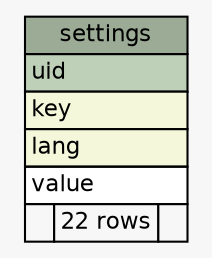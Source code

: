 // dot 2.38.0 on Windows 8 6.2
// SchemaSpy rev 590
digraph "settings" {
  graph [
    rankdir="RL"
    bgcolor="#f7f7f7"
    nodesep="0.18"
    ranksep="0.46"
    fontname="Helvetica"
    fontsize="11"
  ];
  node [
    fontname="Helvetica"
    fontsize="11"
    shape="plaintext"
  ];
  edge [
    arrowsize="0.8"
  ];
  "settings" [
    label=<
    <TABLE BORDER="0" CELLBORDER="1" CELLSPACING="0" BGCOLOR="#ffffff">
      <TR><TD COLSPAN="3" BGCOLOR="#9bab96" ALIGN="CENTER">settings</TD></TR>
      <TR><TD PORT="uid" COLSPAN="3" BGCOLOR="#bed1b8" ALIGN="LEFT">uid</TD></TR>
      <TR><TD PORT="key" COLSPAN="3" BGCOLOR="#f4f7da" ALIGN="LEFT">key</TD></TR>
      <TR><TD PORT="lang" COLSPAN="3" BGCOLOR="#f4f7da" ALIGN="LEFT">lang</TD></TR>
      <TR><TD PORT="value" COLSPAN="3" ALIGN="LEFT">value</TD></TR>
      <TR><TD ALIGN="LEFT" BGCOLOR="#f7f7f7">  </TD><TD ALIGN="RIGHT" BGCOLOR="#f7f7f7">22 rows</TD><TD ALIGN="RIGHT" BGCOLOR="#f7f7f7">  </TD></TR>
    </TABLE>>
    URL="tables/settings.html"
    tooltip="settings"
  ];
}
